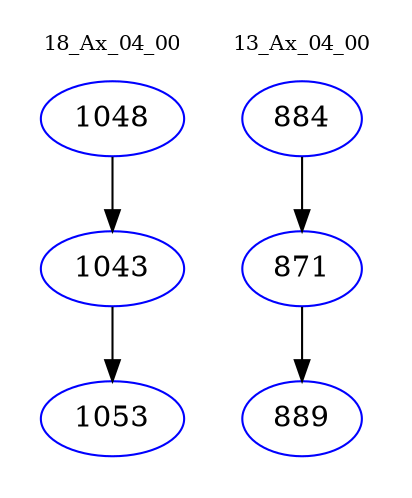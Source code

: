 digraph{
subgraph cluster_0 {
color = white
label = "18_Ax_04_00";
fontsize=10;
T0_1048 [label="1048", color="blue"]
T0_1048 -> T0_1043 [color="black"]
T0_1043 [label="1043", color="blue"]
T0_1043 -> T0_1053 [color="black"]
T0_1053 [label="1053", color="blue"]
}
subgraph cluster_1 {
color = white
label = "13_Ax_04_00";
fontsize=10;
T1_884 [label="884", color="blue"]
T1_884 -> T1_871 [color="black"]
T1_871 [label="871", color="blue"]
T1_871 -> T1_889 [color="black"]
T1_889 [label="889", color="blue"]
}
}
